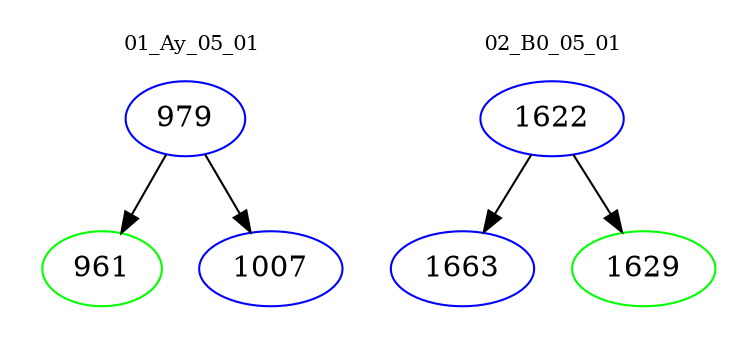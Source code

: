 digraph{
subgraph cluster_0 {
color = white
label = "01_Ay_05_01";
fontsize=10;
T0_979 [label="979", color="blue"]
T0_979 -> T0_961 [color="black"]
T0_961 [label="961", color="green"]
T0_979 -> T0_1007 [color="black"]
T0_1007 [label="1007", color="blue"]
}
subgraph cluster_1 {
color = white
label = "02_B0_05_01";
fontsize=10;
T1_1622 [label="1622", color="blue"]
T1_1622 -> T1_1663 [color="black"]
T1_1663 [label="1663", color="blue"]
T1_1622 -> T1_1629 [color="black"]
T1_1629 [label="1629", color="green"]
}
}
